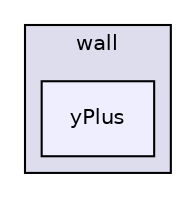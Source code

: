 digraph "applications/utilities/postProcessing/wall/yPlus" {
  bgcolor=transparent;
  compound=true
  node [ fontsize="10", fontname="Helvetica"];
  edge [ labelfontsize="10", labelfontname="Helvetica"];
  subgraph clusterdir_147ee726b00c23463d23889fa0ad4e9e {
    graph [ bgcolor="#ddddee", pencolor="black", label="wall" fontname="Helvetica", fontsize="10", URL="dir_147ee726b00c23463d23889fa0ad4e9e.html"]
  dir_759f41cb231cd28a0a5597bdd47e2a78 [shape=box, label="yPlus", style="filled", fillcolor="#eeeeff", pencolor="black", URL="dir_759f41cb231cd28a0a5597bdd47e2a78.html"];
  }
}
